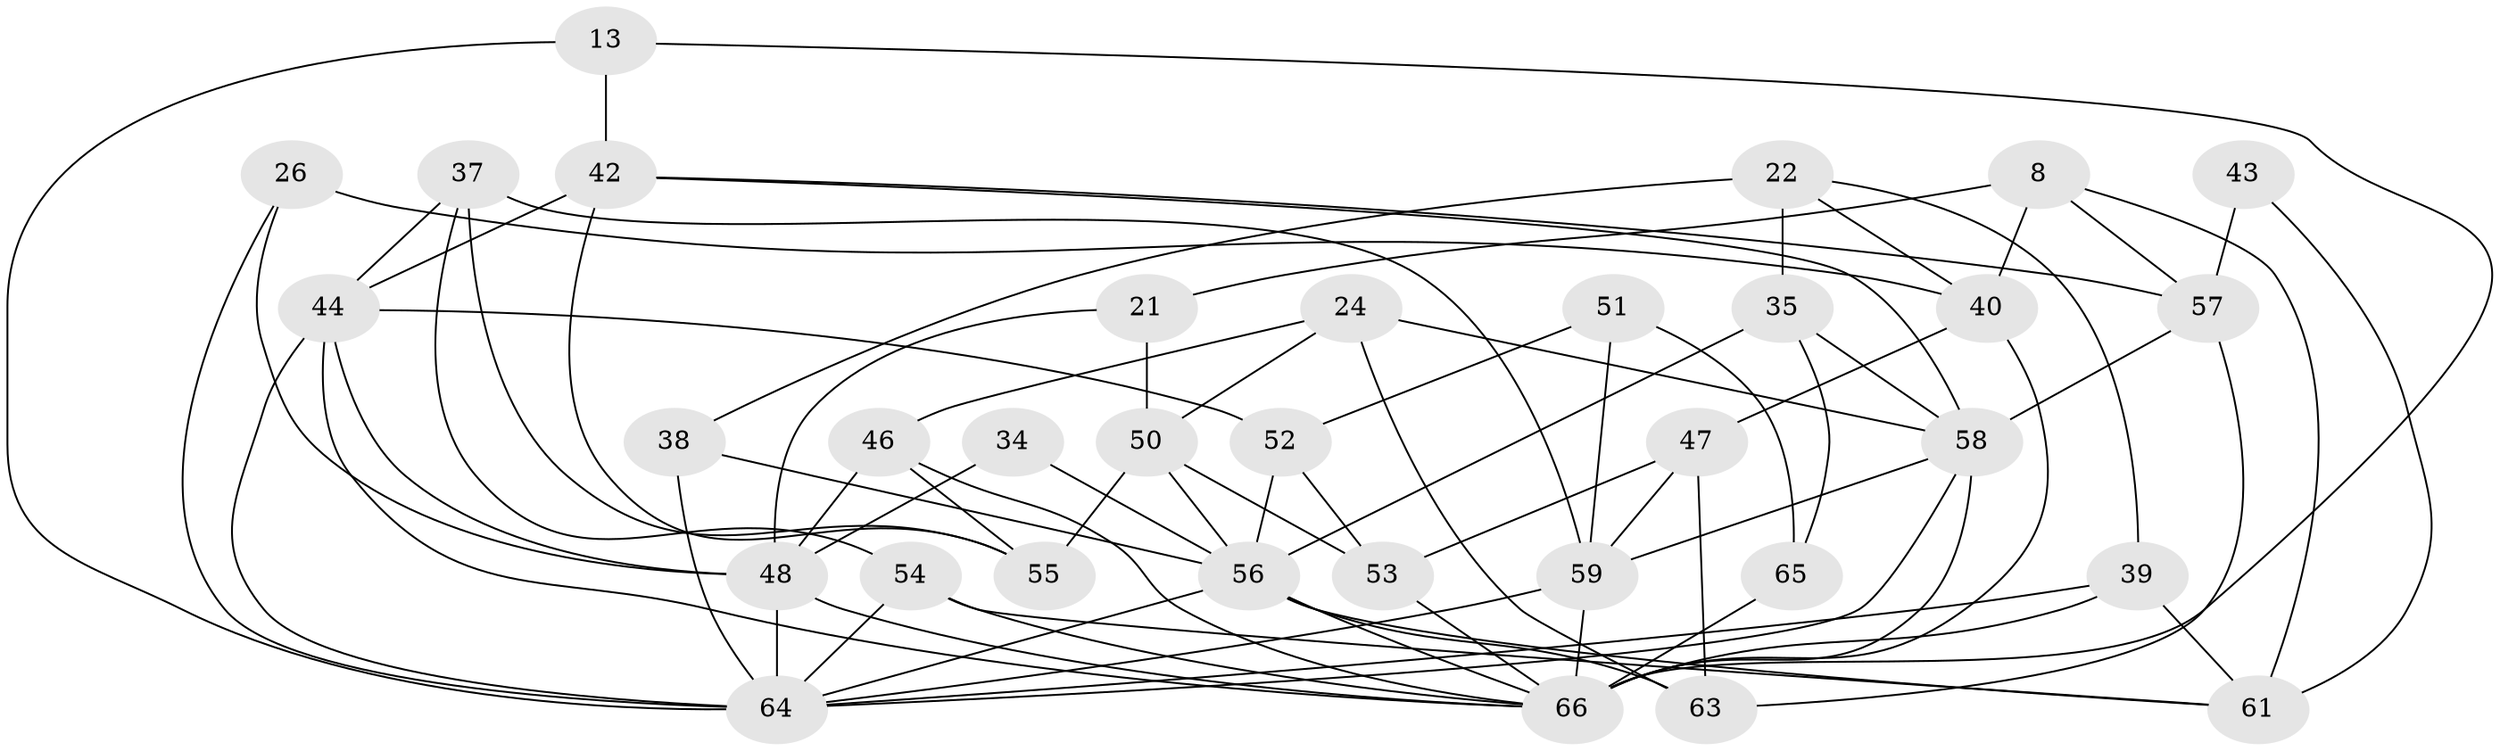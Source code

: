 // original degree distribution, {4: 1.0}
// Generated by graph-tools (version 1.1) at 2025/57/03/09/25 04:57:03]
// undirected, 33 vertices, 78 edges
graph export_dot {
graph [start="1"]
  node [color=gray90,style=filled];
  8;
  13;
  21;
  22 [super="+11"];
  24 [super="+10"];
  26;
  34;
  35 [super="+33"];
  37;
  38 [super="+4"];
  39;
  40 [super="+19"];
  42 [super="+12"];
  43;
  44 [super="+17"];
  46;
  47;
  48 [super="+31+25"];
  50 [super="+9"];
  51;
  52;
  53;
  54;
  55;
  56 [super="+7+30+45"];
  57 [super="+1"];
  58 [super="+20+27"];
  59 [super="+16"];
  61 [super="+28"];
  63;
  64 [super="+60"];
  65 [super="+23+6"];
  66 [super="+49+62"];
  8 -- 61;
  8 -- 21;
  8 -- 40;
  8 -- 57;
  13 -- 42 [weight=2];
  13 -- 64;
  13 -- 66;
  21 -- 50 [weight=2];
  21 -- 48;
  22 -- 39;
  22 -- 38 [weight=2];
  22 -- 40;
  22 -- 35 [weight=2];
  24 -- 46;
  24 -- 58 [weight=3];
  24 -- 50;
  24 -- 63;
  26 -- 40 [weight=2];
  26 -- 48;
  26 -- 64;
  34 -- 48 [weight=3];
  34 -- 56;
  35 -- 65 [weight=2];
  35 -- 56;
  35 -- 58;
  37 -- 54;
  37 -- 55;
  37 -- 44;
  37 -- 59;
  38 -- 64 [weight=3];
  38 -- 56;
  39 -- 66;
  39 -- 61;
  39 -- 64;
  40 -- 47;
  40 -- 66;
  42 -- 55;
  42 -- 57;
  42 -- 44;
  42 -- 58;
  43 -- 57 [weight=2];
  43 -- 61 [weight=2];
  44 -- 48;
  44 -- 64;
  44 -- 66;
  44 -- 52;
  46 -- 55;
  46 -- 48;
  46 -- 66;
  47 -- 59;
  47 -- 53;
  47 -- 63;
  48 -- 64 [weight=2];
  48 -- 66;
  50 -- 53;
  50 -- 55;
  50 -- 56;
  51 -- 59;
  51 -- 65 [weight=2];
  51 -- 52;
  52 -- 56;
  52 -- 53;
  53 -- 66;
  54 -- 61;
  54 -- 64;
  54 -- 66;
  56 -- 66 [weight=2];
  56 -- 61;
  56 -- 63;
  56 -- 64;
  57 -- 63;
  57 -- 58;
  58 -- 66;
  58 -- 64 [weight=2];
  58 -- 59;
  59 -- 64;
  59 -- 66;
  65 -- 66 [weight=4];
}
